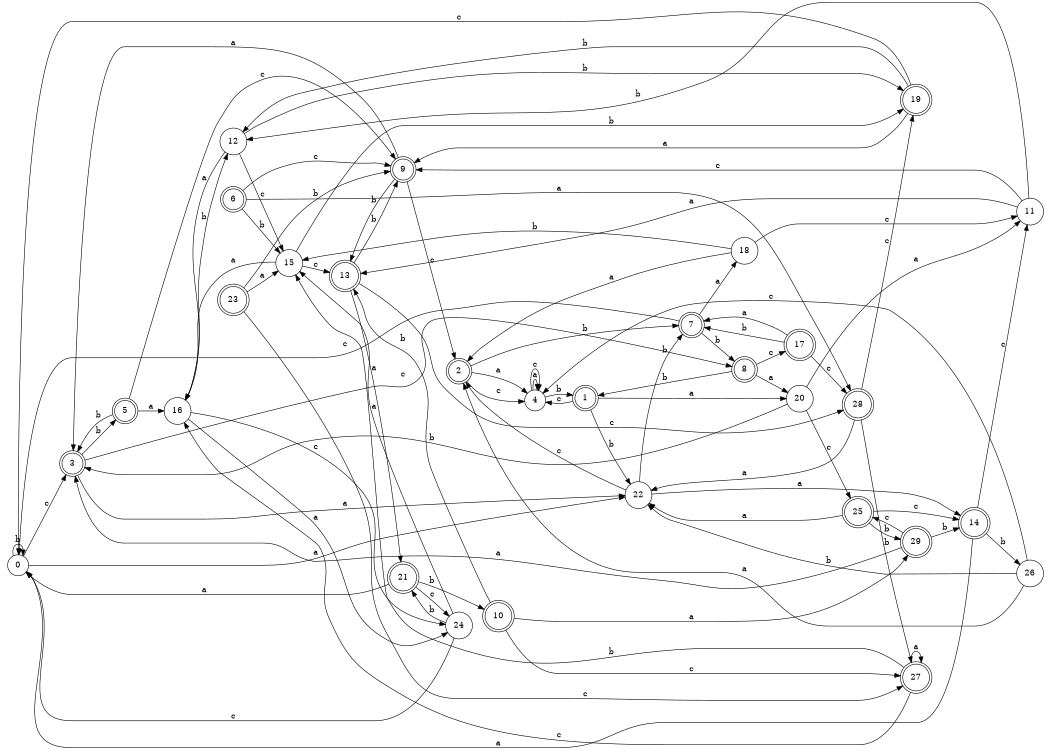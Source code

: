 digraph n24_3 {
__start0 [label="" shape="none"];

rankdir=LR;
size="8,5";

s0 [style="filled", color="black", fillcolor="white" shape="circle", label="0"];
s1 [style="rounded,filled", color="black", fillcolor="white" shape="doublecircle", label="1"];
s2 [style="rounded,filled", color="black", fillcolor="white" shape="doublecircle", label="2"];
s3 [style="rounded,filled", color="black", fillcolor="white" shape="doublecircle", label="3"];
s4 [style="filled", color="black", fillcolor="white" shape="circle", label="4"];
s5 [style="rounded,filled", color="black", fillcolor="white" shape="doublecircle", label="5"];
s6 [style="rounded,filled", color="black", fillcolor="white" shape="doublecircle", label="6"];
s7 [style="rounded,filled", color="black", fillcolor="white" shape="doublecircle", label="7"];
s8 [style="rounded,filled", color="black", fillcolor="white" shape="doublecircle", label="8"];
s9 [style="rounded,filled", color="black", fillcolor="white" shape="doublecircle", label="9"];
s10 [style="rounded,filled", color="black", fillcolor="white" shape="doublecircle", label="10"];
s11 [style="filled", color="black", fillcolor="white" shape="circle", label="11"];
s12 [style="filled", color="black", fillcolor="white" shape="circle", label="12"];
s13 [style="rounded,filled", color="black", fillcolor="white" shape="doublecircle", label="13"];
s14 [style="rounded,filled", color="black", fillcolor="white" shape="doublecircle", label="14"];
s15 [style="filled", color="black", fillcolor="white" shape="circle", label="15"];
s16 [style="filled", color="black", fillcolor="white" shape="circle", label="16"];
s17 [style="rounded,filled", color="black", fillcolor="white" shape="doublecircle", label="17"];
s18 [style="filled", color="black", fillcolor="white" shape="circle", label="18"];
s19 [style="rounded,filled", color="black", fillcolor="white" shape="doublecircle", label="19"];
s20 [style="filled", color="black", fillcolor="white" shape="circle", label="20"];
s21 [style="rounded,filled", color="black", fillcolor="white" shape="doublecircle", label="21"];
s22 [style="filled", color="black", fillcolor="white" shape="circle", label="22"];
s23 [style="rounded,filled", color="black", fillcolor="white" shape="doublecircle", label="23"];
s24 [style="filled", color="black", fillcolor="white" shape="circle", label="24"];
s25 [style="rounded,filled", color="black", fillcolor="white" shape="doublecircle", label="25"];
s26 [style="filled", color="black", fillcolor="white" shape="circle", label="26"];
s27 [style="rounded,filled", color="black", fillcolor="white" shape="doublecircle", label="27"];
s28 [style="rounded,filled", color="black", fillcolor="white" shape="doublecircle", label="28"];
s29 [style="rounded,filled", color="black", fillcolor="white" shape="doublecircle", label="29"];
s0 -> s22 [label="a"];
s0 -> s0 [label="b"];
s0 -> s3 [label="c"];
s1 -> s20 [label="a"];
s1 -> s22 [label="b"];
s1 -> s4 [label="c"];
s2 -> s4 [label="a"];
s2 -> s7 [label="b"];
s2 -> s4 [label="c"];
s3 -> s22 [label="a"];
s3 -> s5 [label="b"];
s3 -> s8 [label="c"];
s4 -> s4 [label="a"];
s4 -> s1 [label="b"];
s4 -> s4 [label="c"];
s5 -> s16 [label="a"];
s5 -> s3 [label="b"];
s5 -> s9 [label="c"];
s6 -> s28 [label="a"];
s6 -> s15 [label="b"];
s6 -> s9 [label="c"];
s7 -> s18 [label="a"];
s7 -> s8 [label="b"];
s7 -> s0 [label="c"];
s8 -> s20 [label="a"];
s8 -> s1 [label="b"];
s8 -> s17 [label="c"];
s9 -> s3 [label="a"];
s9 -> s13 [label="b"];
s9 -> s2 [label="c"];
s10 -> s29 [label="a"];
s10 -> s13 [label="b"];
s10 -> s27 [label="c"];
s11 -> s13 [label="a"];
s11 -> s12 [label="b"];
s11 -> s9 [label="c"];
s12 -> s16 [label="a"];
s12 -> s19 [label="b"];
s12 -> s15 [label="c"];
s13 -> s21 [label="a"];
s13 -> s9 [label="b"];
s13 -> s28 [label="c"];
s14 -> s0 [label="a"];
s14 -> s26 [label="b"];
s14 -> s11 [label="c"];
s15 -> s16 [label="a"];
s15 -> s19 [label="b"];
s15 -> s13 [label="c"];
s16 -> s24 [label="a"];
s16 -> s12 [label="b"];
s16 -> s24 [label="c"];
s17 -> s7 [label="a"];
s17 -> s7 [label="b"];
s17 -> s28 [label="c"];
s18 -> s2 [label="a"];
s18 -> s15 [label="b"];
s18 -> s11 [label="c"];
s19 -> s9 [label="a"];
s19 -> s12 [label="b"];
s19 -> s0 [label="c"];
s20 -> s11 [label="a"];
s20 -> s3 [label="b"];
s20 -> s25 [label="c"];
s21 -> s0 [label="a"];
s21 -> s10 [label="b"];
s21 -> s24 [label="c"];
s22 -> s14 [label="a"];
s22 -> s7 [label="b"];
s22 -> s2 [label="c"];
s23 -> s15 [label="a"];
s23 -> s9 [label="b"];
s23 -> s27 [label="c"];
s24 -> s15 [label="a"];
s24 -> s21 [label="b"];
s24 -> s0 [label="c"];
s25 -> s22 [label="a"];
s25 -> s29 [label="b"];
s25 -> s14 [label="c"];
s26 -> s2 [label="a"];
s26 -> s22 [label="b"];
s26 -> s4 [label="c"];
s27 -> s27 [label="a"];
s27 -> s15 [label="b"];
s27 -> s16 [label="c"];
s28 -> s22 [label="a"];
s28 -> s27 [label="b"];
s28 -> s19 [label="c"];
s29 -> s3 [label="a"];
s29 -> s14 [label="b"];
s29 -> s25 [label="c"];

}